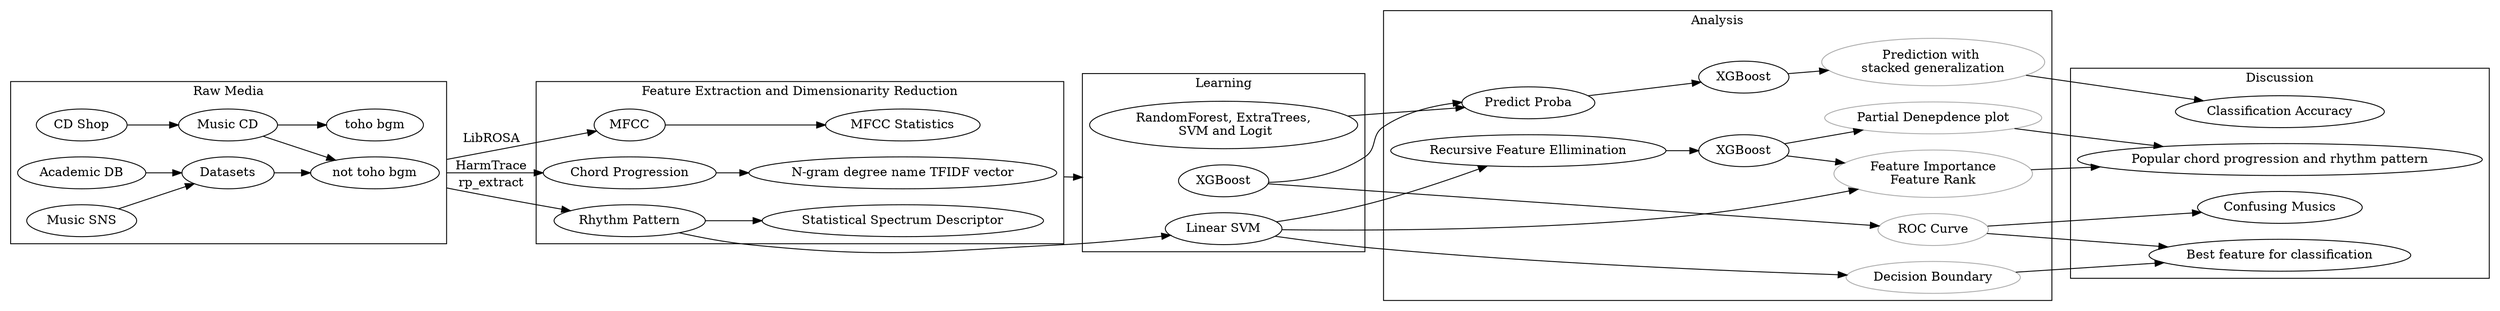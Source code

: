 digraph node_sample {
  newrank = true;
  graph[
    charset = "utf-8",
    compound = true,
    rankdir = LR
  ];

  subgraph cluster0{
    label = "Raw Media";
    tsutaya [label = "CD Shop"];
    cd [label = "Music CD"];
    tsutaya->cd;
    
    academic [label = "Academic DB"];
    sns [label ="Music SNS"];
    datasets [label = "Datasets"];
    {academic;sns} -> datasets;
    thbgm [label = "toho bgm"];
    other [label = "not toho bgm"];
    {rank=same;thbgm;other}
  };
  
  subgraph cluster2{
    label = "Feature Extraction and Dimensionarity Reduction";
    mfcc [label = "MFCC"];
    cp [label = "Chord Progression"];
    rp [label = "Rhythm Pattern"];
    mfccs [label = "MFCC Statistics"];
    tfidf [label = "N-gram degree name TFIDF vector"];
    ssd [label = "Statistical Spectrum Descriptor"];
  };

  subgraph cluster4{
    label = "Learning";
    lsvm [label = "Linear SVM"];
    xgb [label = "XGBoost"];
    om [label = "RandomForest, ExtraTrees,\n SVM and Logit"];
  };

  subgraph cluster5{
    label = "Analysis";
    rfe [label = "Recursive Feature Ellimination"];
    dbg [label = "Decision Boundary", color="#ababab"];
    xgb2 [label = "XGBoost"];
    rfe -> xgb2;
    dep [label = "Partial Denepdence plot", color="#ababab"];
    fimp [label = "Feature Importance\nFeature Rank", color="#ababab"];
    xgb2 -> {dep;fimp};
    
    stack [label = "Predict Proba"];
    xgb3 [label = "XGBoost"];
    stackp [label = "Prediction with \nstacked generalization", color="#ababab"];
    stack->xgb3->stackp;
    
    ROC [label = "ROC Curve", color = "#ababab"];
    {rank=same;stackp;dbg;fimp;ROC;dep}
  };
  
  subgraph cluster6{
    label = "Discussion";
    d1 [label = "Classification Accuracy"];
    d2 [label = "Confusing Musics"];
    d3 [label = "Best feature for classification"];
    d4 [label = "Popular chord progression and rhythm pattern"];
  }

  cd -> {thbgm;other};
  datasets -> other;
  
  thbgm -> mfcc [ltail = "cluster0" , lhead = "cluster2",style = invis];
  other -> cp [ltail = "cluster0", label = "HarmTrace"];
  other -> mfcc [ltail = "cluster0", label = "LibROSA",constraint =false];
  other -> rp [ltail = "cluster0", label = "rp_extract",constraint =false];
  other -> rp [style = invis];
  
  mfcc -> mfccs;
  cp -> tfidf;
  rp -> ssd;
  
  mfccs -> om [style=invis,weight = 10]
  tfidf -> xgb [ltail = "cluster2", lhead = "cluster4"];
  ssd -> lsvm [style = invis]
  rp -> lsvm[weight = 0.5];
  
  stackp -> d1;
  ROC -> d2;
  {ROC;dbg} -> d3;
  {dep;fimp} -> d4;

  xgb -> ROC;
  {xgb;om} -> stack;
  lsvm -> {rfe;dbg};
  lsvm->fimp;
}
